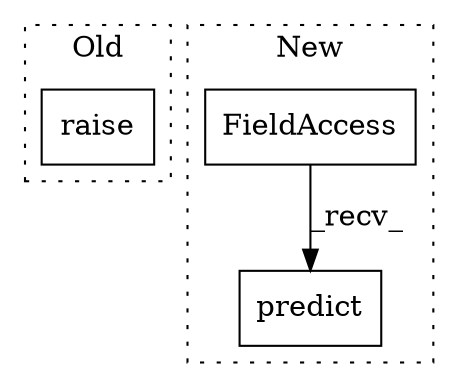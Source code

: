 digraph G {
subgraph cluster0 {
1 [label="raise" a="32" s="1935,1971" l="6,1" shape="box"];
label = "Old";
style="dotted";
}
subgraph cluster1 {
2 [label="predict" a="32" s="2178,2187" l="8,1" shape="box"];
3 [label="FieldAccess" a="22" s="2170" l="7" shape="box"];
label = "New";
style="dotted";
}
3 -> 2 [label="_recv_"];
}